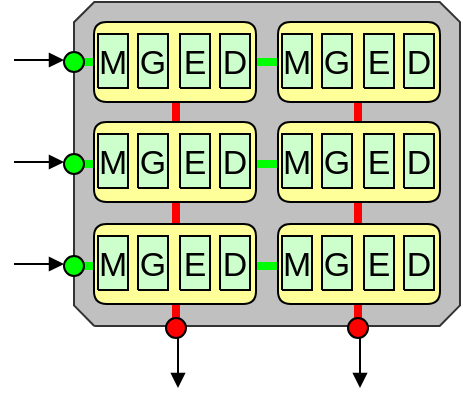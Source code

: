 <mxfile version="19.0.3" type="device"><diagram name="Figures 7, 8, 9" id="Matrices_1"><mxGraphModel dx="881" dy="689" grid="1" gridSize="10" guides="1" tooltips="1" connect="1" arrows="1" fold="1" page="1" pageScale="1" pageWidth="850" pageHeight="1100" math="0" shadow="0"><root><mxCell id="0"/><mxCell id="1" parent="0"/><mxCell id="EZEi3_qD4YxTtaI1R42f-194" value="" style="group" vertex="1" connectable="0" parent="1"><mxGeometry x="290" y="240" width="223" height="192.5" as="geometry"/></mxCell><mxCell id="64" style="vsdxID=25;fillColor=#C0C0C0;gradientColor=none;shape=stencil(lZLLDoMgEEW/hi1BRmlcW/sfJmIhpWCQvv6+0ImpqYnS3TzOkDtzIdBMqhsl4WwK3l3kQ/dBETgSzrVV0usQIwItgWZwXp69u9ke87FLZIqu7p5eeOJcRblIQ5y9sFAw9slPSBttF3Rd0kOZj8/NGa6BCpGPC8qLf7RsKFmtucGuRFS57M5+e7eOwdemQRuDLi/7v7bGEn4JaN8=);strokeColor=#333333;spacingBottom=-3;points=[];labelBackgroundColor=#ffff99;rounded=0;html=1;whiteSpace=wrap;" parent="EZEi3_qD4YxTtaI1R42f-194" vertex="1"><mxGeometry x="30" width="193" height="162" as="geometry"/></mxCell><mxCell id="170" style="vsdxID=27;edgeStyle=none;startArrow=none;endArrow=none;startSize=5;endSize=5;strokeWidth=4;strokeColor=#00FF00;spacingTop=0;spacingBottom=-3;spacingLeft=0;spacingRight=0;verticalAlign=middle;html=1;labelBackgroundColor=none;rounded=0;" parent="EZEi3_qD4YxTtaI1R42f-194" edge="1"><mxGeometry relative="1" as="geometry"><mxPoint x="-1" as="offset"/><Array as="points"/><mxPoint x="30" y="132" as="sourcePoint"/><mxPoint x="132" y="132" as="targetPoint"/></mxGeometry></mxCell><mxCell id="174" style="vsdxID=35;edgeStyle=none;startArrow=none;endArrow=none;startSize=5;endSize=5;strokeWidth=4;strokeColor=#FF0000;spacingTop=0;spacingBottom=-3;spacingLeft=0;spacingRight=0;verticalAlign=middle;html=1;labelBackgroundColor=none;rounded=0;" parent="EZEi3_qD4YxTtaI1R42f-194" edge="1"><mxGeometry relative="1" as="geometry"><Array as="points"/><mxPoint x="172" y="50" as="sourcePoint"/><mxPoint x="172" y="162" as="targetPoint"/></mxGeometry></mxCell><mxCell id="172" style="vsdxID=31;edgeStyle=none;startArrow=none;endArrow=none;startSize=5;endSize=5;strokeWidth=4;strokeColor=#FF0000;spacingTop=0;spacingBottom=-3;spacingLeft=0;spacingRight=0;verticalAlign=middle;html=1;labelBackgroundColor=none;rounded=0;" parent="EZEi3_qD4YxTtaI1R42f-194" edge="1"><mxGeometry relative="1" as="geometry"><Array as="points"/><mxPoint x="81" y="50" as="sourcePoint"/><mxPoint x="81" y="162" as="targetPoint"/></mxGeometry></mxCell><mxCell id="177" style="vsdxID=43;edgeStyle=none;startArrow=none;endArrow=none;startSize=5;endSize=5;strokeWidth=4;strokeColor=#00FF00;spacingTop=0;spacingBottom=-3;spacingLeft=0;spacingRight=0;verticalAlign=middle;html=1;labelBackgroundColor=none;rounded=0;" parent="EZEi3_qD4YxTtaI1R42f-194" edge="1"><mxGeometry relative="1" as="geometry"><mxPoint x="-1" as="offset"/><Array as="points"/><mxPoint x="30" y="81" as="sourcePoint"/><mxPoint x="132" y="81" as="targetPoint"/></mxGeometry></mxCell><mxCell id="169" style="vsdxID=26;edgeStyle=none;startArrow=none;endArrow=none;startSize=5;endSize=5;strokeWidth=4;strokeColor=#00FF00;spacingTop=0;spacingBottom=-3;spacingLeft=0;spacingRight=0;verticalAlign=middle;html=1;labelBackgroundColor=none;rounded=0;" parent="EZEi3_qD4YxTtaI1R42f-194" edge="1"><mxGeometry relative="1" as="geometry"><mxPoint x="-1" as="offset"/><Array as="points"/><mxPoint x="30" y="30" as="sourcePoint"/><mxPoint x="132" y="30" as="targetPoint"/></mxGeometry></mxCell><mxCell id="179" style="vsdxID=47;edgeStyle=none;startArrow=none;endArrow=none;startSize=5;endSize=5;strokeWidth=3;strokeColor=#000000;spacingTop=0;spacingBottom=-3;spacingLeft=0;spacingRight=0;verticalAlign=middle;html=1;labelBackgroundColor=none;rounded=0;" parent="EZEi3_qD4YxTtaI1R42f-194" edge="1"><mxGeometry relative="1" as="geometry"><mxPoint x="-1" as="offset"/><Array as="points"/><mxPoint x="132" y="30" as="sourcePoint"/><mxPoint x="213" y="30" as="targetPoint"/></mxGeometry></mxCell><mxCell id="65" style="vsdxID=28;fillColor=none;gradientColor=none;strokeColor=none;spacingBottom=-3;points=[];labelBackgroundColor=none;rounded=0;html=1;whiteSpace=wrap;" parent="EZEi3_qD4YxTtaI1R42f-194" vertex="1"><mxGeometry y="127" width="35" height="10" as="geometry"/></mxCell><mxCell id="66" style="vsdxID=29;fillColor=#00FF00;gradientColor=none;shape=stencil(vVHLDsIgEPwajiQI6RfU+h8bu22JCGRB2/69kG1iazx58DazM/vIjjBtmiCi0CplCjecbZ8nYc5Ca+snJJsLEqYTph0C4Ujh4XvmEaqzont41gkL96naodXKrGF6YSfQtUi0OXXDVlqPfJNP6usotUhYbJIUMmQb/GGrAxpRljVycDBuc1hKM2LclX8/7H9nFfB+82Cd45T2+mcspcSRmu4F);strokeColor=#000000;spacingBottom=-3;points=[];labelBackgroundColor=none;rounded=0;html=1;whiteSpace=wrap;" parent="65" vertex="1"><mxGeometry x="25" width="10" height="10" as="geometry"/></mxCell><mxCell id="171" style="vsdxID=30;edgeStyle=none;startArrow=none;endArrow=block;startSize=5;endSize=5;strokeColor=#000000;spacingTop=0;spacingBottom=-3;spacingLeft=0;spacingRight=0;verticalAlign=middle;html=1;labelBackgroundColor=none;rounded=0;" parent="65" edge="1"><mxGeometry relative="1" as="geometry"><mxPoint x="-1" as="offset"/><Array as="points"/><mxPoint y="4" as="sourcePoint"/><mxPoint x="25" y="4" as="targetPoint"/></mxGeometry></mxCell><mxCell id="67" style="vsdxID=32;rotation=90;fillColor=none;gradientColor=none;strokeColor=none;spacingBottom=-3;points=[];labelBackgroundColor=none;rounded=0;html=1;whiteSpace=wrap;" parent="EZEi3_qD4YxTtaI1R42f-194" vertex="1"><mxGeometry x="63" y="170" width="35" height="10" as="geometry"/></mxCell><mxCell id="68" style="vsdxID=33;rotation=90;fillColor=#FF0000;gradientColor=none;shape=stencil(vVHLDsIgEPwajiQI6RfU+h8bu22JCGRB2/69kG1iazx58DazM/vIjjBtmiCi0CplCjecbZ8nYc5Ca+snJJsLEqYTph0C4Ujh4XvmEaqzont41gkL96naodXKrGF6YSfQtUi0OXXDVlqPfJNP6usotUhYbJIUMmQb/GGrAxpRljVycDBuc1hKM2LclX8/7H9nFfB+82Cd45T2+mcspcSRmu4F);strokeColor=#000000;spacingBottom=-3;points=[];labelBackgroundColor=none;rounded=0;html=1;whiteSpace=wrap;" parent="67" vertex="1"><mxGeometry x="13" y="-12" width="10" height="10" as="geometry"/></mxCell><mxCell id="173" style="vsdxID=34;edgeStyle=none;startArrow=none;endArrow=block;startSize=5;endSize=5;strokeColor=#000000;spacingTop=0;spacingBottom=-3;spacingLeft=0;spacingRight=0;verticalAlign=middle;html=1;labelBackgroundColor=none;rounded=0;" parent="67" edge="1"><mxGeometry relative="1" as="geometry"><mxPoint x="-1" as="offset"/><Array as="points"/><mxPoint x="19" y="-2" as="sourcePoint"/><mxPoint x="19" y="23" as="targetPoint"/></mxGeometry></mxCell><mxCell id="69" value="&lt;div style=&quot;font-size: 1px&quot;&gt;&lt;/div&gt;" style="verticalAlign=middle;align=center;vsdxID=36;fillColor=#ffff99;gradientColor=none;shape=stencil(nZBLDsIwEENPM1sUMoILlHIBThCRQEaEpErD9/SkNUhVFyy6G9vPGsnETe9N50irvuR0cQ+xxRPvSGuJ3mUp9SJuiZtTyu6c0y1a6M5UUqvRcRad9UBrZfLxIG8Hb7viDWz0ruk+/HsiVYhe376C3gMNEifoL1wE/0EXgrP39RgXwVYSAgad5vMFq4X1uf0A);strokeColor=#000000;spacingBottom=-3;points=[];labelBackgroundColor=none;rounded=1;html=1;whiteSpace=wrap;" parent="EZEi3_qD4YxTtaI1R42f-194" vertex="1"><mxGeometry x="132" y="10" width="81" height="40" as="geometry"/></mxCell><mxCell id="70" style="vsdxID=37;rotation=90;fillColor=none;gradientColor=none;strokeColor=none;spacingBottom=-3;points=[];labelBackgroundColor=none;rounded=0;html=1;whiteSpace=wrap;" parent="EZEi3_qD4YxTtaI1R42f-194" vertex="1"><mxGeometry x="154" y="170" width="35" height="10" as="geometry"/></mxCell><mxCell id="71" style="vsdxID=38;rotation=90;fillColor=#FF0000;gradientColor=none;shape=stencil(vVHLDsIgEPwajiQI6RfU+h8bu22JCGRB2/69kG1iazx58DazM/vIjjBtmiCi0CplCjecbZ8nYc5Ca+snJJsLEqYTph0C4Ujh4XvmEaqzont41gkL96naodXKrGF6YSfQtUi0OXXDVlqPfJNP6usotUhYbJIUMmQb/GGrAxpRljVycDBuc1hKM2LclX8/7H9nFfB+82Cd45T2+mcspcSRmu4F);strokeColor=#000000;spacingBottom=-3;points=[];labelBackgroundColor=none;rounded=0;html=1;whiteSpace=wrap;" parent="70" vertex="1"><mxGeometry x="13" y="-12" width="10" height="10" as="geometry"/></mxCell><mxCell id="175" style="vsdxID=39;edgeStyle=none;startArrow=none;endArrow=block;startSize=5;endSize=5;strokeColor=#000000;spacingTop=0;spacingBottom=-3;spacingLeft=0;spacingRight=0;verticalAlign=middle;html=1;labelBackgroundColor=none;rounded=0;" parent="70" edge="1"><mxGeometry relative="1" as="geometry"><mxPoint x="-1" as="offset"/><Array as="points"/><mxPoint x="19" y="-2" as="sourcePoint"/><mxPoint x="19" y="23" as="targetPoint"/></mxGeometry></mxCell><mxCell id="72" style="vsdxID=40;fillColor=none;gradientColor=none;strokeColor=none;spacingBottom=-3;points=[];labelBackgroundColor=none;rounded=0;html=1;whiteSpace=wrap;" parent="EZEi3_qD4YxTtaI1R42f-194" vertex="1"><mxGeometry y="25" width="35" height="10" as="geometry"/></mxCell><mxCell id="73" style="vsdxID=41;fillColor=#00FF00;gradientColor=none;shape=stencil(vVHLDsIgEPwajiQI6RfU+h8bu22JCGRB2/69kG1iazx58DazM/vIjjBtmiCi0CplCjecbZ8nYc5Ca+snJJsLEqYTph0C4Ujh4XvmEaqzont41gkL96naodXKrGF6YSfQtUi0OXXDVlqPfJNP6usotUhYbJIUMmQb/GGrAxpRljVycDBuc1hKM2LclX8/7H9nFfB+82Cd45T2+mcspcSRmu4F);strokeColor=#000000;spacingBottom=-3;points=[];labelBackgroundColor=none;rounded=0;html=1;whiteSpace=wrap;" parent="72" vertex="1"><mxGeometry x="25" width="10" height="10" as="geometry"/></mxCell><mxCell id="176" style="vsdxID=42;edgeStyle=none;startArrow=none;endArrow=block;startSize=5;endSize=5;strokeColor=#000000;spacingTop=0;spacingBottom=-3;spacingLeft=0;spacingRight=0;verticalAlign=middle;html=1;labelBackgroundColor=none;rounded=0;" parent="72" edge="1"><mxGeometry relative="1" as="geometry"><mxPoint x="-1" as="offset"/><Array as="points"/><mxPoint y="4" as="sourcePoint"/><mxPoint x="25" y="4" as="targetPoint"/></mxGeometry></mxCell><mxCell id="74" style="vsdxID=44;fillColor=none;gradientColor=none;strokeColor=none;spacingBottom=-3;points=[];labelBackgroundColor=none;rounded=0;html=1;whiteSpace=wrap;" parent="EZEi3_qD4YxTtaI1R42f-194" vertex="1"><mxGeometry y="76" width="35" height="10" as="geometry"/></mxCell><mxCell id="75" style="vsdxID=45;fillColor=#00FF00;gradientColor=none;shape=stencil(vVHLDsIgEPwajiQI6RfU+h8bu22JCGRB2/69kG1iazx58DazM/vIjjBtmiCi0CplCjecbZ8nYc5Ca+snJJsLEqYTph0C4Ujh4XvmEaqzont41gkL96naodXKrGF6YSfQtUi0OXXDVlqPfJNP6usotUhYbJIUMmQb/GGrAxpRljVycDBuc1hKM2LclX8/7H9nFfB+82Cd45T2+mcspcSRmu4F);strokeColor=#000000;spacingBottom=-3;points=[];labelBackgroundColor=none;rounded=0;html=1;whiteSpace=wrap;" parent="74" vertex="1"><mxGeometry x="25" width="10" height="10" as="geometry"/></mxCell><mxCell id="178" style="vsdxID=46;edgeStyle=none;startArrow=none;endArrow=block;startSize=5;endSize=5;strokeColor=#000000;spacingTop=0;spacingBottom=-3;spacingLeft=0;spacingRight=0;verticalAlign=middle;html=1;labelBackgroundColor=none;rounded=0;" parent="74" edge="1"><mxGeometry relative="1" as="geometry"><mxPoint x="-1" as="offset"/><Array as="points"/><mxPoint y="4" as="sourcePoint"/><mxPoint x="25" y="4" as="targetPoint"/></mxGeometry></mxCell><mxCell id="76" value="&lt;div style=&quot;font-size: 1px&quot;&gt;&lt;font style=&quot;font-size:16.93px;font-family:Arial;color:#000000;direction:ltr;letter-spacing:0px;line-height:100%;opacity:1&quot;&gt;M&lt;br&gt;&lt;/font&gt;&lt;/div&gt;" style="verticalAlign=middle;align=center;vsdxID=48;fillColor=#ccffcc;gradientColor=none;shape=stencil(nZBLDoAgDERP0z3SIyjew0SURgSD+Lu9kMZoXLhwN9O+tukAlrNpJg1SzDH4QW/URgNYgZTkjA4UkwJUgGXng+6DX1zLfmoymdXo17xh5zmRJ6Q42BWCfc2oJfdAr+Yv+AP9Cb7OJ3H/2JG1HNGz/84klThPVCc=);strokeColor=#000000;spacingBottom=-3;spacingLeft=-3;spacingRight=-3;points=[];labelBackgroundColor=none;rounded=0;html=1;whiteSpace=wrap;" parent="EZEi3_qD4YxTtaI1R42f-194" vertex="1"><mxGeometry x="134" y="16" width="15" height="27" as="geometry"/></mxCell><mxCell id="77" value="&lt;div style=&quot;font-size: 1px&quot;&gt;&lt;font style=&quot;font-size:16.93px;font-family:Arial;color:#000000;direction:ltr;letter-spacing:0px;line-height:100%;opacity:1&quot;&gt;G&lt;br/&gt;&lt;/font&gt;&lt;/div&gt;" style="verticalAlign=middle;align=center;vsdxID=49;fillColor=#ccffcc;gradientColor=none;shape=stencil(nZBLDoAgDERP0z3SIyjew0SURgSD+Lu9kMZoXLhwN9O+tukAlrNpJg1SzDH4QW/URgNYgZTkjA4UkwJUgGXng+6DX1zLfmoymdXo17xh5zmRJ6Q42BWCfc2oJfdAr+Yv+AP9Cb7OJ3H/2JG1HNGz/84klThPVCc=);strokeColor=#000000;spacingBottom=-3;spacingLeft=-3;spacingRight=-3;points=[];labelBackgroundColor=#ccffcc;rounded=0;html=1;whiteSpace=wrap;" parent="EZEi3_qD4YxTtaI1R42f-194" vertex="1"><mxGeometry x="154" y="16" width="15" height="27" as="geometry"/></mxCell><mxCell id="78" value="&lt;div style=&quot;font-size: 1px&quot;&gt;&lt;font style=&quot;font-size:16.93px;font-family:Arial;color:#000000;direction:ltr;letter-spacing:0px;line-height:100%;opacity:1&quot;&gt;E&lt;br/&gt;&lt;/font&gt;&lt;/div&gt;" style="verticalAlign=middle;align=center;vsdxID=50;fillColor=#ccffcc;gradientColor=none;shape=stencil(nZBLDoAgDERP0z3SIyjew0SURgSD+Lu9kMZoXLhwN9O+tukAlrNpJg1SzDH4QW/URgNYgZTkjA4UkwJUgGXng+6DX1zLfmoymdXo17xh5zmRJ6Q42BWCfc2oJfdAr+Yv+AP9Cb7OJ3H/2JG1HNGz/84klThPVCc=);strokeColor=#000000;spacingBottom=-3;spacingLeft=-3;spacingRight=-3;points=[];labelBackgroundColor=#ccffcc;rounded=0;html=1;whiteSpace=wrap;" parent="EZEi3_qD4YxTtaI1R42f-194" vertex="1"><mxGeometry x="175" y="16" width="15" height="27" as="geometry"/></mxCell><mxCell id="79" value="&lt;div style=&quot;font-size: 1px&quot;&gt;&lt;font style=&quot;font-size:16.93px;font-family:Arial;color:#000000;direction:ltr;letter-spacing:0px;line-height:100%;opacity:1&quot;&gt;D&lt;br/&gt;&lt;/font&gt;&lt;/div&gt;" style="verticalAlign=middle;align=center;vsdxID=51;fillColor=#ccffcc;gradientColor=none;shape=stencil(nZBLDoAgDERP0z3SIyjew0SURgSD+Lu9kMZoXLhwN9O+tukAlrNpJg1SzDH4QW/URgNYgZTkjA4UkwJUgGXng+6DX1zLfmoymdXo17xh5zmRJ6Q42BWCfc2oJfdAr+Yv+AP9Cb7OJ3H/2JG1HNGz/84klThPVCc=);strokeColor=#000000;spacingBottom=-3;spacingLeft=-3;spacingRight=-3;points=[];labelBackgroundColor=#ccffcc;rounded=0;html=1;whiteSpace=wrap;" parent="EZEi3_qD4YxTtaI1R42f-194" vertex="1"><mxGeometry x="195" y="16" width="15" height="27" as="geometry"/></mxCell><mxCell id="80" style="vsdxID=52;fillColor=none;gradientColor=none;strokeColor=none;spacingBottom=-3;points=[];labelBackgroundColor=none;rounded=0;html=1;whiteSpace=wrap;" parent="EZEi3_qD4YxTtaI1R42f-194" vertex="1"><mxGeometry x="40" y="10" width="81" height="40" as="geometry"/></mxCell><mxCell id="81" value="&lt;div style=&quot;font-size: 1px&quot;&gt;&lt;/div&gt;" style="verticalAlign=middle;align=center;vsdxID=53;fillColor=#ffff99;gradientColor=none;shape=stencil(nZBLDsIwEENPM1sUMoILlHIBThCRQEaEpErD9/SkNUhVFyy6G9vPGsnETe9N50irvuR0cQ+xxRPvSGuJ3mUp9SJuiZtTyu6c0y1a6M5UUqvRcRad9UBrZfLxIG8Hb7viDWz0ruk+/HsiVYhe376C3gMNEifoL1wE/0EXgrP39RgXwVYSAgad5vMFq4X1uf0A);strokeColor=#000000;spacingBottom=-3;spacingLeft=-3;spacingRight=-3;points=[];labelBackgroundColor=none;rounded=1;html=1;whiteSpace=wrap;" parent="80" vertex="1"><mxGeometry width="81" height="40" as="geometry"/></mxCell><mxCell id="82" value="&lt;div style=&quot;font-size: 1px&quot;&gt;&lt;font style=&quot;font-size:16.93px;font-family:Arial;color:#000000;direction:ltr;letter-spacing:0px;line-height:100%;opacity:1&quot;&gt;M&lt;br&gt;&lt;/font&gt;&lt;/div&gt;" style="verticalAlign=middle;align=center;vsdxID=55;fillColor=#ccffcc;gradientColor=none;shape=stencil(nZBLDoAgDERP0z3SIyjew0SURgSD+Lu9kMZoXLhwN9O+tukAlrNpJg1SzDH4QW/URgNYgZTkjA4UkwJUgGXng+6DX1zLfmoymdXo17xh5zmRJ6Q42BWCfc2oJfdAr+Yv+AP9Cb7OJ3H/2JG1HNGz/84klThPVCc=);strokeColor=#000000;spacingBottom=-3;spacingLeft=-3;spacingRight=-3;points=[];labelBackgroundColor=none;rounded=0;html=1;whiteSpace=wrap;" parent="80" vertex="1"><mxGeometry x="2" y="6" width="15" height="27" as="geometry"/></mxCell><mxCell id="83" value="&lt;div style=&quot;font-size: 1px&quot;&gt;&lt;font style=&quot;font-size:16.93px;font-family:Arial;color:#000000;direction:ltr;letter-spacing:0px;line-height:100%;opacity:1&quot;&gt;G&lt;br/&gt;&lt;/font&gt;&lt;/div&gt;" style="verticalAlign=middle;align=center;vsdxID=56;fillColor=#ccffcc;gradientColor=none;shape=stencil(nZBLDoAgDERP0z3SIyjew0SURgSD+Lu9kMZoXLhwN9O+tukAlrNpJg1SzDH4QW/URgNYgZTkjA4UkwJUgGXng+6DX1zLfmoymdXo17xh5zmRJ6Q42BWCfc2oJfdAr+Yv+AP9Cb7OJ3H/2JG1HNGz/84klThPVCc=);strokeColor=#000000;spacingBottom=-3;spacingLeft=-3;spacingRight=-3;points=[];labelBackgroundColor=#ccffcc;rounded=0;html=1;whiteSpace=wrap;" parent="80" vertex="1"><mxGeometry x="22" y="6" width="15" height="27" as="geometry"/></mxCell><mxCell id="84" value="&lt;div style=&quot;font-size: 1px&quot;&gt;&lt;font style=&quot;font-size:16.93px;font-family:Arial;color:#000000;direction:ltr;letter-spacing:0px;line-height:100%;opacity:1&quot;&gt;E&lt;br/&gt;&lt;/font&gt;&lt;/div&gt;" style="verticalAlign=middle;align=center;vsdxID=57;fillColor=#ccffcc;gradientColor=none;shape=stencil(nZBLDoAgDERP0z3SIyjew0SURgSD+Lu9kMZoXLhwN9O+tukAlrNpJg1SzDH4QW/URgNYgZTkjA4UkwJUgGXng+6DX1zLfmoymdXo17xh5zmRJ6Q42BWCfc2oJfdAr+Yv+AP9Cb7OJ3H/2JG1HNGz/84klThPVCc=);strokeColor=#000000;spacingBottom=-3;spacingLeft=-3;spacingRight=-3;points=[];labelBackgroundColor=#ccffcc;rounded=0;html=1;whiteSpace=wrap;" parent="80" vertex="1"><mxGeometry x="43" y="6" width="15" height="27" as="geometry"/></mxCell><mxCell id="85" value="&lt;div style=&quot;font-size: 1px&quot;&gt;&lt;font style=&quot;font-size:16.93px;font-family:Arial;color:#000000;direction:ltr;letter-spacing:0px;line-height:100%;opacity:1&quot;&gt;D&lt;br/&gt;&lt;/font&gt;&lt;/div&gt;" style="verticalAlign=middle;align=center;vsdxID=58;fillColor=#ccffcc;gradientColor=none;shape=stencil(nZBLDoAgDERP0z3SIyjew0SURgSD+Lu9kMZoXLhwN9O+tukAlrNpJg1SzDH4QW/URgNYgZTkjA4UkwJUgGXng+6DX1zLfmoymdXo17xh5zmRJ6Q42BWCfc2oJfdAr+Yv+AP9Cb7OJ3H/2JG1HNGz/84klThPVCc=);strokeColor=#000000;spacingBottom=-3;spacingLeft=-3;spacingRight=-3;points=[];labelBackgroundColor=#ccffcc;rounded=0;html=1;whiteSpace=wrap;" parent="80" vertex="1"><mxGeometry x="63" y="6" width="15" height="27" as="geometry"/></mxCell><mxCell id="86" style="vsdxID=59;fillColor=none;gradientColor=none;strokeColor=none;spacingBottom=-3;points=[];labelBackgroundColor=none;rounded=0;html=1;whiteSpace=wrap;" parent="EZEi3_qD4YxTtaI1R42f-194" vertex="1"><mxGeometry x="132" y="111" width="81" height="40" as="geometry"/></mxCell><mxCell id="87" value="&lt;div style=&quot;font-size: 1px&quot;&gt;&lt;/div&gt;" style="verticalAlign=middle;align=center;vsdxID=60;fillColor=#ffff99;gradientColor=none;shape=stencil(nZBLDsIwEENPM1sUMoILlHIBThCRQEaEpErD9/SkNUhVFyy6G9vPGsnETe9N50irvuR0cQ+xxRPvSGuJ3mUp9SJuiZtTyu6c0y1a6M5UUqvRcRad9UBrZfLxIG8Hb7viDWz0ruk+/HsiVYhe376C3gMNEifoL1wE/0EXgrP39RgXwVYSAgad5vMFq4X1uf0A);strokeColor=#000000;spacingBottom=-3;points=[];labelBackgroundColor=none;rounded=1;html=1;whiteSpace=wrap;" parent="86" vertex="1"><mxGeometry width="81" height="40" as="geometry"/></mxCell><mxCell id="88" value="&lt;div style=&quot;font-size: 1px&quot;&gt;&lt;font style=&quot;font-size:16.93px;font-family:Arial;color:#000000;direction:ltr;letter-spacing:0px;line-height:100%;opacity:1&quot;&gt;M&lt;br&gt;&lt;/font&gt;&lt;/div&gt;" style="verticalAlign=middle;align=center;vsdxID=62;fillColor=#ccffcc;gradientColor=none;shape=stencil(nZBLDoAgDERP0z3SIyjew0SURgSD+Lu9kMZoXLhwN9O+tukAlrNpJg1SzDH4QW/URgNYgZTkjA4UkwJUgGXng+6DX1zLfmoymdXo17xh5zmRJ6Q42BWCfc2oJfdAr+Yv+AP9Cb7OJ3H/2JG1HNGz/84klThPVCc=);strokeColor=#000000;spacingBottom=-3;spacingLeft=-3;spacingRight=-3;points=[];labelBackgroundColor=none;rounded=0;html=1;whiteSpace=wrap;" parent="86" vertex="1"><mxGeometry x="2" y="6" width="15" height="27" as="geometry"/></mxCell><mxCell id="89" value="&lt;div style=&quot;font-size: 1px&quot;&gt;&lt;font style=&quot;font-size:16.93px;font-family:Arial;color:#000000;direction:ltr;letter-spacing:0px;line-height:100%;opacity:1&quot;&gt;G&lt;br/&gt;&lt;/font&gt;&lt;/div&gt;" style="verticalAlign=middle;align=center;vsdxID=63;fillColor=#ccffcc;gradientColor=none;shape=stencil(nZBLDoAgDERP0z3SIyjew0SURgSD+Lu9kMZoXLhwN9O+tukAlrNpJg1SzDH4QW/URgNYgZTkjA4UkwJUgGXng+6DX1zLfmoymdXo17xh5zmRJ6Q42BWCfc2oJfdAr+Yv+AP9Cb7OJ3H/2JG1HNGz/84klThPVCc=);strokeColor=#000000;spacingBottom=-3;spacingLeft=-3;spacingRight=-3;points=[];labelBackgroundColor=#ccffcc;rounded=0;html=1;whiteSpace=wrap;" parent="86" vertex="1"><mxGeometry x="22" y="6" width="15" height="27" as="geometry"/></mxCell><mxCell id="90" value="&lt;div style=&quot;font-size: 1px&quot;&gt;&lt;font style=&quot;font-size:16.93px;font-family:Arial;color:#000000;direction:ltr;letter-spacing:0px;line-height:100%;opacity:1&quot;&gt;E&lt;br/&gt;&lt;/font&gt;&lt;/div&gt;" style="verticalAlign=middle;align=center;vsdxID=64;fillColor=#ccffcc;gradientColor=none;shape=stencil(nZBLDoAgDERP0z3SIyjew0SURgSD+Lu9kMZoXLhwN9O+tukAlrNpJg1SzDH4QW/URgNYgZTkjA4UkwJUgGXng+6DX1zLfmoymdXo17xh5zmRJ6Q42BWCfc2oJfdAr+Yv+AP9Cb7OJ3H/2JG1HNGz/84klThPVCc=);strokeColor=#000000;spacingBottom=-3;spacingLeft=-3;spacingRight=-3;points=[];labelBackgroundColor=#ccffcc;rounded=0;html=1;whiteSpace=wrap;" parent="86" vertex="1"><mxGeometry x="43" y="6" width="15" height="27" as="geometry"/></mxCell><mxCell id="91" value="&lt;div style=&quot;font-size: 1px&quot;&gt;&lt;font style=&quot;font-size:16.93px;font-family:Arial;color:#000000;direction:ltr;letter-spacing:0px;line-height:100%;opacity:1&quot;&gt;D&lt;br/&gt;&lt;/font&gt;&lt;/div&gt;" style="verticalAlign=middle;align=center;vsdxID=65;fillColor=#ccffcc;gradientColor=none;shape=stencil(nZBLDoAgDERP0z3SIyjew0SURgSD+Lu9kMZoXLhwN9O+tukAlrNpJg1SzDH4QW/URgNYgZTkjA4UkwJUgGXng+6DX1zLfmoymdXo17xh5zmRJ6Q42BWCfc2oJfdAr+Yv+AP9Cb7OJ3H/2JG1HNGz/84klThPVCc=);strokeColor=#000000;spacingBottom=-3;spacingLeft=-3;spacingRight=-3;points=[];labelBackgroundColor=#ccffcc;rounded=0;html=1;whiteSpace=wrap;" parent="86" vertex="1"><mxGeometry x="63" y="6" width="15" height="27" as="geometry"/></mxCell><mxCell id="92" style="vsdxID=66;fillColor=none;gradientColor=none;strokeColor=none;spacingBottom=-3;points=[];labelBackgroundColor=none;rounded=0;html=1;whiteSpace=wrap;" parent="EZEi3_qD4YxTtaI1R42f-194" vertex="1"><mxGeometry x="40" y="111" width="81" height="40" as="geometry"/></mxCell><mxCell id="93" value="&lt;div style=&quot;font-size: 1px&quot;&gt;&lt;/div&gt;" style="verticalAlign=middle;align=center;vsdxID=67;fillColor=#ffff99;gradientColor=none;shape=stencil(nZBLDsIwEENPM1sUMoILlHIBThCRQEaEpErD9/SkNUhVFyy6G9vPGsnETe9N50irvuR0cQ+xxRPvSGuJ3mUp9SJuiZtTyu6c0y1a6M5UUqvRcRad9UBrZfLxIG8Hb7viDWz0ruk+/HsiVYhe376C3gMNEifoL1wE/0EXgrP39RgXwVYSAgad5vMFq4X1uf0A);strokeColor=#000000;spacingBottom=-3;points=[];labelBackgroundColor=none;rounded=1;html=1;whiteSpace=wrap;" parent="92" vertex="1"><mxGeometry width="81" height="40" as="geometry"/></mxCell><mxCell id="94" value="&lt;div style=&quot;font-size: 1px&quot;&gt;&lt;font style=&quot;font-size:16.93px;font-family:Arial;color:#000000;direction:ltr;letter-spacing:0px;line-height:100%;opacity:1&quot;&gt;M&lt;br&gt;&lt;/font&gt;&lt;/div&gt;" style="verticalAlign=middle;align=center;vsdxID=69;fillColor=#ccffcc;gradientColor=none;shape=stencil(nZBLDoAgDERP0z3SIyjew0SURgSD+Lu9kMZoXLhwN9O+tukAlrNpJg1SzDH4QW/URgNYgZTkjA4UkwJUgGXng+6DX1zLfmoymdXo17xh5zmRJ6Q42BWCfc2oJfdAr+Yv+AP9Cb7OJ3H/2JG1HNGz/84klThPVCc=);strokeColor=#000000;spacingBottom=-3;spacingLeft=-3;spacingRight=-3;points=[];labelBackgroundColor=none;rounded=0;html=1;whiteSpace=wrap;" parent="92" vertex="1"><mxGeometry x="2" y="6" width="15" height="27" as="geometry"/></mxCell><mxCell id="95" value="&lt;div style=&quot;font-size: 1px&quot;&gt;&lt;font style=&quot;font-size:16.93px;font-family:Arial;color:#000000;direction:ltr;letter-spacing:0px;line-height:100%;opacity:1&quot;&gt;G&lt;br/&gt;&lt;/font&gt;&lt;/div&gt;" style="verticalAlign=middle;align=center;vsdxID=70;fillColor=#ccffcc;gradientColor=none;shape=stencil(nZBLDoAgDERP0z3SIyjew0SURgSD+Lu9kMZoXLhwN9O+tukAlrNpJg1SzDH4QW/URgNYgZTkjA4UkwJUgGXng+6DX1zLfmoymdXo17xh5zmRJ6Q42BWCfc2oJfdAr+Yv+AP9Cb7OJ3H/2JG1HNGz/84klThPVCc=);strokeColor=#000000;spacingBottom=-3;spacingLeft=-3;spacingRight=-3;points=[];labelBackgroundColor=#ccffcc;rounded=0;html=1;whiteSpace=wrap;" parent="92" vertex="1"><mxGeometry x="22" y="6" width="15" height="27" as="geometry"/></mxCell><mxCell id="96" value="&lt;div style=&quot;font-size: 1px&quot;&gt;&lt;font style=&quot;font-size:16.93px;font-family:Arial;color:#000000;direction:ltr;letter-spacing:0px;line-height:100%;opacity:1&quot;&gt;E&lt;br/&gt;&lt;/font&gt;&lt;/div&gt;" style="verticalAlign=middle;align=center;vsdxID=71;fillColor=#ccffcc;gradientColor=none;shape=stencil(nZBLDoAgDERP0z3SIyjew0SURgSD+Lu9kMZoXLhwN9O+tukAlrNpJg1SzDH4QW/URgNYgZTkjA4UkwJUgGXng+6DX1zLfmoymdXo17xh5zmRJ6Q42BWCfc2oJfdAr+Yv+AP9Cb7OJ3H/2JG1HNGz/84klThPVCc=);strokeColor=#000000;spacingBottom=-3;spacingLeft=-3;spacingRight=-3;points=[];labelBackgroundColor=#ccffcc;rounded=0;html=1;whiteSpace=wrap;" parent="92" vertex="1"><mxGeometry x="43" y="6" width="15" height="27" as="geometry"/></mxCell><mxCell id="97" value="&lt;div style=&quot;font-size: 1px&quot;&gt;&lt;font style=&quot;font-size:16.93px;font-family:Arial;color:#000000;direction:ltr;letter-spacing:0px;line-height:100%;opacity:1&quot;&gt;D&lt;br/&gt;&lt;/font&gt;&lt;/div&gt;" style="verticalAlign=middle;align=center;vsdxID=72;fillColor=#ccffcc;gradientColor=none;shape=stencil(nZBLDoAgDERP0z3SIyjew0SURgSD+Lu9kMZoXLhwN9O+tukAlrNpJg1SzDH4QW/URgNYgZTkjA4UkwJUgGXng+6DX1zLfmoymdXo17xh5zmRJ6Q42BWCfc2oJfdAr+Yv+AP9Cb7OJ3H/2JG1HNGz/84klThPVCc=);strokeColor=#000000;spacingBottom=-3;spacingLeft=-3;spacingRight=-3;points=[];labelBackgroundColor=#ccffcc;rounded=0;html=1;whiteSpace=wrap;" parent="92" vertex="1"><mxGeometry x="63" y="6" width="15" height="27" as="geometry"/></mxCell><mxCell id="98" style="vsdxID=73;fillColor=none;gradientColor=none;strokeColor=none;spacingBottom=-3;points=[];labelBackgroundColor=none;rounded=0;html=1;whiteSpace=wrap;" parent="EZEi3_qD4YxTtaI1R42f-194" vertex="1"><mxGeometry x="40" y="60" width="81" height="40" as="geometry"/></mxCell><mxCell id="99" value="&lt;div style=&quot;font-size: 1px&quot;&gt;&lt;/div&gt;" style="verticalAlign=middle;align=center;vsdxID=74;fillColor=#ffff99;gradientColor=none;shape=stencil(nZBLDsIwEENPM1sUMoILlHIBThCRQEaEpErD9/SkNUhVFyy6G9vPGsnETe9N50irvuR0cQ+xxRPvSGuJ3mUp9SJuiZtTyu6c0y1a6M5UUqvRcRad9UBrZfLxIG8Hb7viDWz0ruk+/HsiVYhe376C3gMNEifoL1wE/0EXgrP39RgXwVYSAgad5vMFq4X1uf0A);strokeColor=#000000;spacingBottom=-3;points=[];labelBackgroundColor=none;rounded=1;html=1;whiteSpace=wrap;" parent="98" vertex="1"><mxGeometry width="81" height="40" as="geometry"/></mxCell><mxCell id="100" value="&lt;div style=&quot;font-size: 1px&quot;&gt;&lt;font style=&quot;font-size:16.93px;font-family:Arial;color:#000000;direction:ltr;letter-spacing:0px;line-height:100%;opacity:1&quot;&gt;M&lt;br&gt;&lt;/font&gt;&lt;/div&gt;" style="verticalAlign=middle;align=center;vsdxID=76;fillColor=#ccffcc;gradientColor=none;shape=stencil(nZBLDoAgDERP0z3SIyjew0SURgSD+Lu9kMZoXLhwN9O+tukAlrNpJg1SzDH4QW/URgNYgZTkjA4UkwJUgGXng+6DX1zLfmoymdXo17xh5zmRJ6Q42BWCfc2oJfdAr+Yv+AP9Cb7OJ3H/2JG1HNGz/84klThPVCc=);strokeColor=#000000;spacingBottom=-3;spacingLeft=-3;spacingRight=-3;points=[];labelBackgroundColor=none;rounded=0;html=1;whiteSpace=wrap;" parent="98" vertex="1"><mxGeometry x="2" y="6" width="15" height="27" as="geometry"/></mxCell><mxCell id="101" value="&lt;div style=&quot;font-size: 1px&quot;&gt;&lt;font style=&quot;font-size:16.93px;font-family:Arial;color:#000000;direction:ltr;letter-spacing:0px;line-height:100%;opacity:1&quot;&gt;G&lt;br/&gt;&lt;/font&gt;&lt;/div&gt;" style="verticalAlign=middle;align=center;vsdxID=77;fillColor=#ccffcc;gradientColor=none;shape=stencil(nZBLDoAgDERP0z3SIyjew0SURgSD+Lu9kMZoXLhwN9O+tukAlrNpJg1SzDH4QW/URgNYgZTkjA4UkwJUgGXng+6DX1zLfmoymdXo17xh5zmRJ6Q42BWCfc2oJfdAr+Yv+AP9Cb7OJ3H/2JG1HNGz/84klThPVCc=);strokeColor=#000000;spacingBottom=-3;spacingLeft=-3;spacingRight=-3;points=[];labelBackgroundColor=#ccffcc;rounded=0;html=1;whiteSpace=wrap;" parent="98" vertex="1"><mxGeometry x="22" y="6" width="15" height="27" as="geometry"/></mxCell><mxCell id="102" value="&lt;div style=&quot;font-size: 1px&quot;&gt;&lt;font style=&quot;font-size:16.93px;font-family:Arial;color:#000000;direction:ltr;letter-spacing:0px;line-height:100%;opacity:1&quot;&gt;E&lt;br/&gt;&lt;/font&gt;&lt;/div&gt;" style="verticalAlign=middle;align=center;vsdxID=78;fillColor=#ccffcc;gradientColor=none;shape=stencil(nZBLDoAgDERP0z3SIyjew0SURgSD+Lu9kMZoXLhwN9O+tukAlrNpJg1SzDH4QW/URgNYgZTkjA4UkwJUgGXng+6DX1zLfmoymdXo17xh5zmRJ6Q42BWCfc2oJfdAr+Yv+AP9Cb7OJ3H/2JG1HNGz/84klThPVCc=);strokeColor=#000000;spacingBottom=-3;spacingLeft=-3;spacingRight=-3;points=[];labelBackgroundColor=#ccffcc;rounded=0;html=1;whiteSpace=wrap;" parent="98" vertex="1"><mxGeometry x="43" y="6" width="15" height="27" as="geometry"/></mxCell><mxCell id="103" value="&lt;div style=&quot;font-size: 1px&quot;&gt;&lt;font style=&quot;font-size:16.93px;font-family:Arial;color:#000000;direction:ltr;letter-spacing:0px;line-height:100%;opacity:1&quot;&gt;D&lt;br/&gt;&lt;/font&gt;&lt;/div&gt;" style="verticalAlign=middle;align=center;vsdxID=79;fillColor=#ccffcc;gradientColor=none;shape=stencil(nZBLDoAgDERP0z3SIyjew0SURgSD+Lu9kMZoXLhwN9O+tukAlrNpJg1SzDH4QW/URgNYgZTkjA4UkwJUgGXng+6DX1zLfmoymdXo17xh5zmRJ6Q42BWCfc2oJfdAr+Yv+AP9Cb7OJ3H/2JG1HNGz/84klThPVCc=);strokeColor=#000000;spacingBottom=-3;spacingLeft=-3;spacingRight=-3;points=[];labelBackgroundColor=#ccffcc;rounded=0;html=1;whiteSpace=wrap;" parent="98" vertex="1"><mxGeometry x="63" y="6" width="15" height="27" as="geometry"/></mxCell><mxCell id="104" style="vsdxID=80;fillColor=none;gradientColor=none;strokeColor=none;spacingBottom=-3;points=[];labelBackgroundColor=none;rounded=0;html=1;whiteSpace=wrap;" parent="EZEi3_qD4YxTtaI1R42f-194" vertex="1"><mxGeometry x="132" y="60" width="81" height="40" as="geometry"/></mxCell><mxCell id="105" value="&lt;div style=&quot;font-size: 1px&quot;&gt;&lt;/div&gt;" style="verticalAlign=middle;align=center;vsdxID=81;fillColor=#ffff99;gradientColor=none;shape=stencil(nZBLDsIwEENPM1sUMoILlHIBThCRQEaEpErD9/SkNUhVFyy6G9vPGsnETe9N50irvuR0cQ+xxRPvSGuJ3mUp9SJuiZtTyu6c0y1a6M5UUqvRcRad9UBrZfLxIG8Hb7viDWz0ruk+/HsiVYhe376C3gMNEifoL1wE/0EXgrP39RgXwVYSAgad5vMFq4X1uf0A);strokeColor=#000000;spacingBottom=-3;points=[];labelBackgroundColor=none;rounded=1;html=1;whiteSpace=wrap;" parent="104" vertex="1"><mxGeometry width="81" height="40" as="geometry"/></mxCell><mxCell id="106" value="&lt;div style=&quot;font-size: 1px&quot;&gt;&lt;font style=&quot;font-size:16.93px;font-family:Arial;color:#000000;direction:ltr;letter-spacing:0px;line-height:100%;opacity:1&quot;&gt;M&lt;br&gt;&lt;/font&gt;&lt;/div&gt;" style="verticalAlign=middle;align=center;vsdxID=83;fillColor=#ccffcc;gradientColor=none;shape=stencil(nZBLDoAgDERP0z3SIyjew0SURgSD+Lu9kMZoXLhwN9O+tukAlrNpJg1SzDH4QW/URgNYgZTkjA4UkwJUgGXng+6DX1zLfmoymdXo17xh5zmRJ6Q42BWCfc2oJfdAr+Yv+AP9Cb7OJ3H/2JG1HNGz/84klThPVCc=);strokeColor=#000000;spacingBottom=-3;spacingLeft=-3;spacingRight=-3;points=[];labelBackgroundColor=none;rounded=0;html=1;whiteSpace=wrap;" parent="104" vertex="1"><mxGeometry x="2" y="6" width="15" height="27" as="geometry"/></mxCell><mxCell id="107" value="&lt;div style=&quot;font-size: 1px&quot;&gt;&lt;font style=&quot;font-size:16.93px;font-family:Arial;color:#000000;direction:ltr;letter-spacing:0px;line-height:100%;opacity:1&quot;&gt;G&lt;br/&gt;&lt;/font&gt;&lt;/div&gt;" style="verticalAlign=middle;align=center;vsdxID=84;fillColor=#ccffcc;gradientColor=none;shape=stencil(nZBLDoAgDERP0z3SIyjew0SURgSD+Lu9kMZoXLhwN9O+tukAlrNpJg1SzDH4QW/URgNYgZTkjA4UkwJUgGXng+6DX1zLfmoymdXo17xh5zmRJ6Q42BWCfc2oJfdAr+Yv+AP9Cb7OJ3H/2JG1HNGz/84klThPVCc=);strokeColor=#000000;spacingBottom=-3;spacingLeft=-3;spacingRight=-3;points=[];labelBackgroundColor=#ccffcc;rounded=0;html=1;whiteSpace=wrap;" parent="104" vertex="1"><mxGeometry x="22" y="6" width="15" height="27" as="geometry"/></mxCell><mxCell id="108" value="&lt;div style=&quot;font-size: 1px&quot;&gt;&lt;font style=&quot;font-size:16.93px;font-family:Arial;color:#000000;direction:ltr;letter-spacing:0px;line-height:100%;opacity:1&quot;&gt;E&lt;br/&gt;&lt;/font&gt;&lt;/div&gt;" style="verticalAlign=middle;align=center;vsdxID=85;fillColor=#ccffcc;gradientColor=none;shape=stencil(nZBLDoAgDERP0z3SIyjew0SURgSD+Lu9kMZoXLhwN9O+tukAlrNpJg1SzDH4QW/URgNYgZTkjA4UkwJUgGXng+6DX1zLfmoymdXo17xh5zmRJ6Q42BWCfc2oJfdAr+Yv+AP9Cb7OJ3H/2JG1HNGz/84klThPVCc=);strokeColor=#000000;spacingBottom=-3;spacingLeft=-3;spacingRight=-3;points=[];labelBackgroundColor=#ccffcc;rounded=0;html=1;whiteSpace=wrap;" parent="104" vertex="1"><mxGeometry x="43" y="6" width="15" height="27" as="geometry"/></mxCell><mxCell id="109" value="&lt;div style=&quot;font-size: 1px&quot;&gt;&lt;font style=&quot;font-size:16.93px;font-family:Arial;color:#000000;direction:ltr;letter-spacing:0px;line-height:100%;opacity:1&quot;&gt;D&lt;br/&gt;&lt;/font&gt;&lt;/div&gt;" style="verticalAlign=middle;align=center;vsdxID=86;fillColor=#ccffcc;gradientColor=none;shape=stencil(nZBLDoAgDERP0z3SIyjew0SURgSD+Lu9kMZoXLhwN9O+tukAlrNpJg1SzDH4QW/URgNYgZTkjA4UkwJUgGXng+6DX1zLfmoymdXo17xh5zmRJ6Q42BWCfc2oJfdAr+Yv+AP9Cb7OJ3H/2JG1HNGz/84klThPVCc=);strokeColor=#000000;spacingBottom=-3;spacingLeft=-3;spacingRight=-3;points=[];labelBackgroundColor=#ccffcc;rounded=0;html=1;whiteSpace=wrap;" parent="104" vertex="1"><mxGeometry x="63" y="6" width="15" height="27" as="geometry"/></mxCell></root></mxGraphModel></diagram></mxfile>